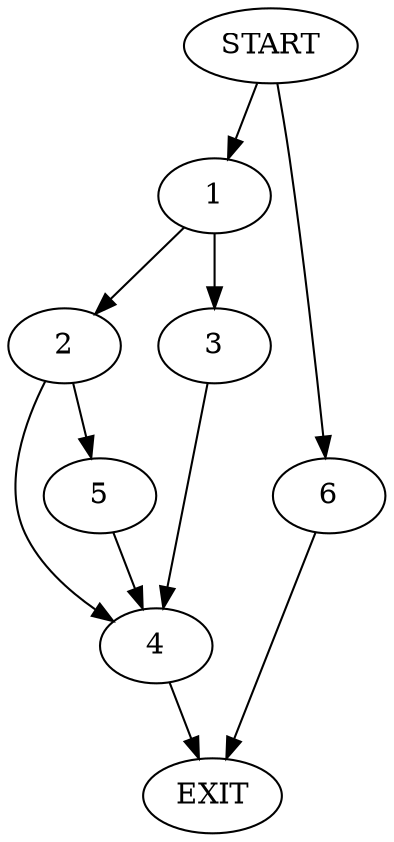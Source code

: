 digraph {
0 [label="START"]
7 [label="EXIT"]
0 -> 1
1 -> 2
1 -> 3
3 -> 4
2 -> 5
2 -> 4
4 -> 7
5 -> 4
0 -> 6
6 -> 7
}

